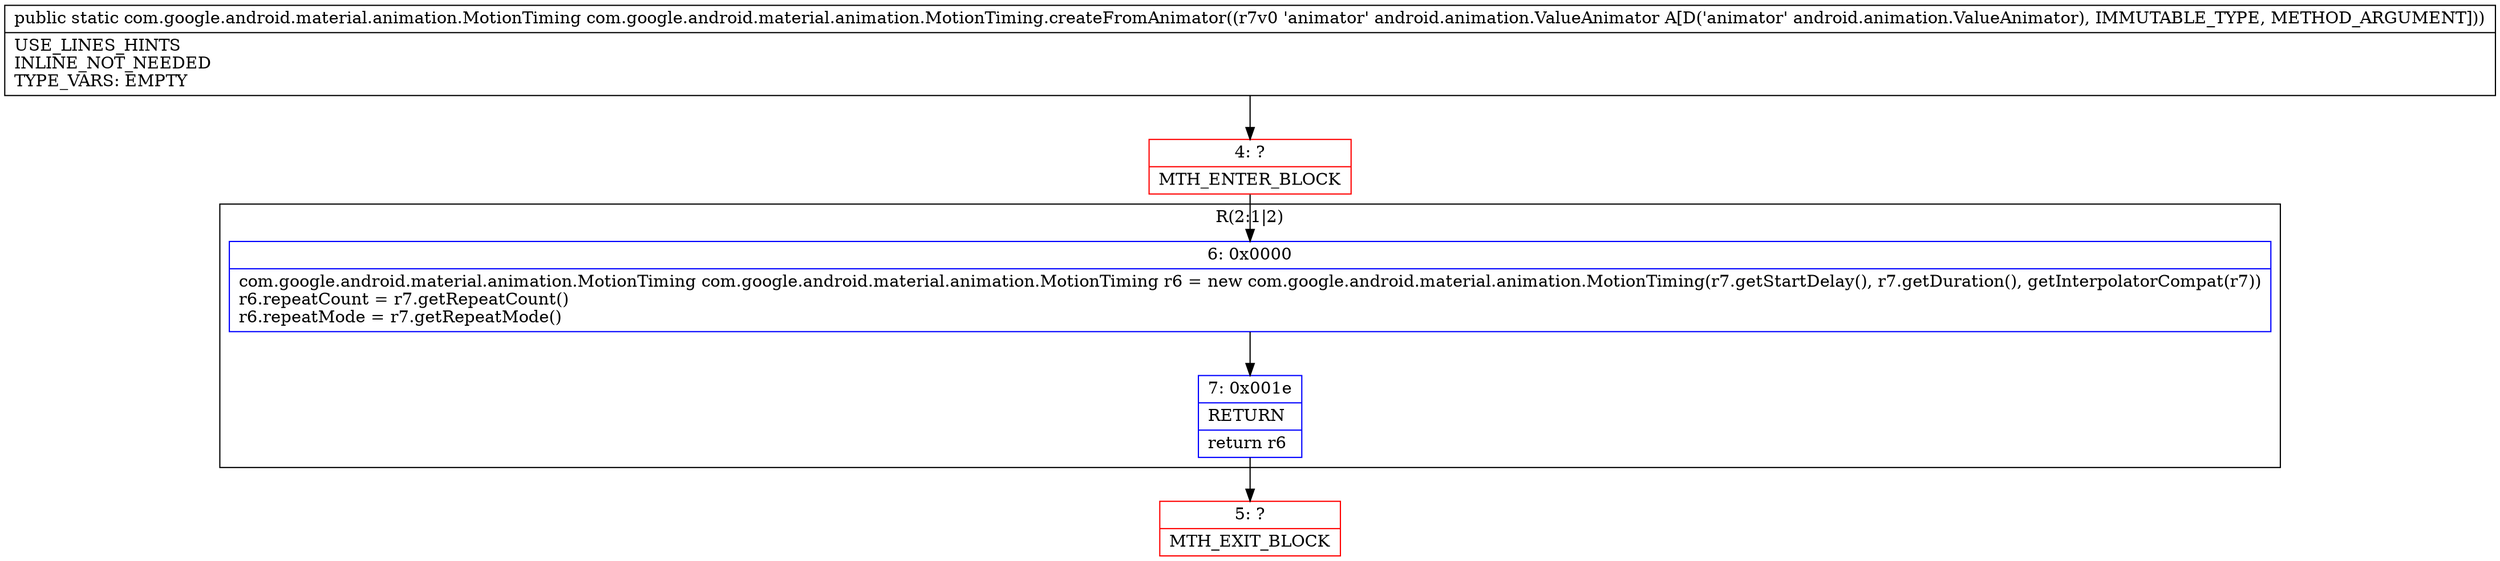 digraph "CFG forcom.google.android.material.animation.MotionTiming.createFromAnimator(Landroid\/animation\/ValueAnimator;)Lcom\/google\/android\/material\/animation\/MotionTiming;" {
subgraph cluster_Region_951384155 {
label = "R(2:1|2)";
node [shape=record,color=blue];
Node_6 [shape=record,label="{6\:\ 0x0000|com.google.android.material.animation.MotionTiming com.google.android.material.animation.MotionTiming r6 = new com.google.android.material.animation.MotionTiming(r7.getStartDelay(), r7.getDuration(), getInterpolatorCompat(r7))\lr6.repeatCount = r7.getRepeatCount()\lr6.repeatMode = r7.getRepeatMode()\l}"];
Node_7 [shape=record,label="{7\:\ 0x001e|RETURN\l|return r6\l}"];
}
Node_4 [shape=record,color=red,label="{4\:\ ?|MTH_ENTER_BLOCK\l}"];
Node_5 [shape=record,color=red,label="{5\:\ ?|MTH_EXIT_BLOCK\l}"];
MethodNode[shape=record,label="{public static com.google.android.material.animation.MotionTiming com.google.android.material.animation.MotionTiming.createFromAnimator((r7v0 'animator' android.animation.ValueAnimator A[D('animator' android.animation.ValueAnimator), IMMUTABLE_TYPE, METHOD_ARGUMENT]))  | USE_LINES_HINTS\lINLINE_NOT_NEEDED\lTYPE_VARS: EMPTY\l}"];
MethodNode -> Node_4;Node_6 -> Node_7;
Node_7 -> Node_5;
Node_4 -> Node_6;
}

